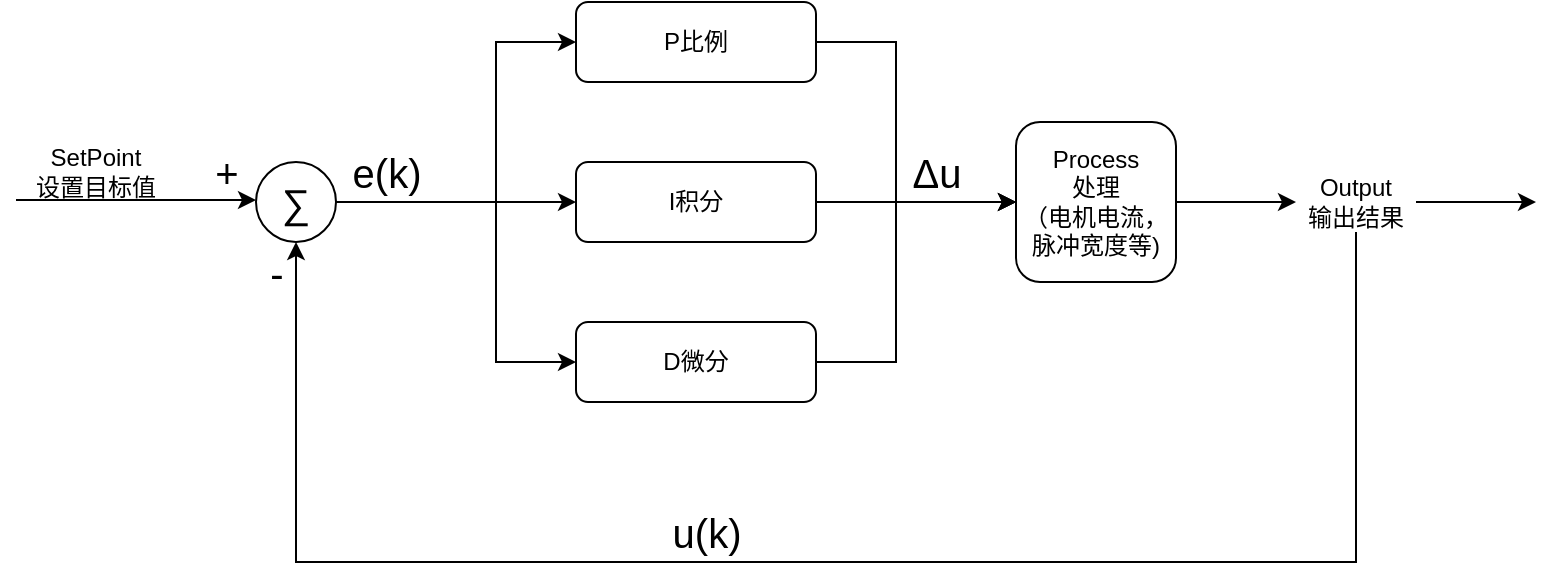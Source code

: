 <mxfile version="19.0.3" type="device"><diagram id="E6nO3hxlBEIfJHdvN4Zm" name="第 1 页"><mxGraphModel dx="1038" dy="641" grid="1" gridSize="10" guides="1" tooltips="1" connect="1" arrows="1" fold="1" page="1" pageScale="1" pageWidth="1169" pageHeight="1654" math="0" shadow="0"><root><mxCell id="0"/><mxCell id="1" parent="0"/><mxCell id="3fxQODZsa3gPGQSK2Wqk-32" style="edgeStyle=orthogonalEdgeStyle;rounded=0;orthogonalLoop=1;jettySize=auto;html=1;entryX=0;entryY=0.5;entryDx=0;entryDy=0;fontSize=20;" parent="1" source="3fxQODZsa3gPGQSK2Wqk-1" target="3fxQODZsa3gPGQSK2Wqk-22" edge="1"><mxGeometry relative="1" as="geometry"><Array as="points"><mxPoint x="600" y="220"/><mxPoint x="600" y="300"/></Array></mxGeometry></mxCell><mxCell id="3fxQODZsa3gPGQSK2Wqk-1" value="P比例" style="rounded=1;whiteSpace=wrap;html=1;" parent="1" vertex="1"><mxGeometry x="440" y="200" width="120" height="40" as="geometry"/></mxCell><mxCell id="3fxQODZsa3gPGQSK2Wqk-33" style="edgeStyle=orthogonalEdgeStyle;rounded=0;orthogonalLoop=1;jettySize=auto;html=1;entryX=0;entryY=0.5;entryDx=0;entryDy=0;fontSize=20;" parent="1" source="3fxQODZsa3gPGQSK2Wqk-2" target="3fxQODZsa3gPGQSK2Wqk-22" edge="1"><mxGeometry relative="1" as="geometry"><Array as="points"><mxPoint x="600" y="380"/><mxPoint x="600" y="300"/></Array></mxGeometry></mxCell><mxCell id="3fxQODZsa3gPGQSK2Wqk-2" value="D微分" style="rounded=1;whiteSpace=wrap;html=1;" parent="1" vertex="1"><mxGeometry x="440" y="360" width="120" height="40" as="geometry"/></mxCell><mxCell id="3fxQODZsa3gPGQSK2Wqk-34" style="edgeStyle=orthogonalEdgeStyle;rounded=0;orthogonalLoop=1;jettySize=auto;html=1;entryX=0;entryY=0.5;entryDx=0;entryDy=0;fontSize=20;" parent="1" source="3fxQODZsa3gPGQSK2Wqk-3" target="3fxQODZsa3gPGQSK2Wqk-22" edge="1"><mxGeometry relative="1" as="geometry"/></mxCell><mxCell id="3fxQODZsa3gPGQSK2Wqk-3" value="I积分" style="rounded=1;whiteSpace=wrap;html=1;" parent="1" vertex="1"><mxGeometry x="440" y="280" width="120" height="40" as="geometry"/></mxCell><mxCell id="3fxQODZsa3gPGQSK2Wqk-4" value="" style="endArrow=classic;html=1;rounded=0;" parent="1" edge="1"><mxGeometry width="50" height="50" relative="1" as="geometry"><mxPoint x="160" y="299" as="sourcePoint"/><mxPoint x="280" y="299" as="targetPoint"/></mxGeometry></mxCell><mxCell id="3fxQODZsa3gPGQSK2Wqk-8" style="edgeStyle=orthogonalEdgeStyle;rounded=0;orthogonalLoop=1;jettySize=auto;html=1;entryX=0;entryY=0.5;entryDx=0;entryDy=0;" parent="1" source="3fxQODZsa3gPGQSK2Wqk-7" target="3fxQODZsa3gPGQSK2Wqk-3" edge="1"><mxGeometry relative="1" as="geometry"/></mxCell><mxCell id="3fxQODZsa3gPGQSK2Wqk-9" style="edgeStyle=orthogonalEdgeStyle;rounded=0;orthogonalLoop=1;jettySize=auto;html=1;entryX=0;entryY=0.5;entryDx=0;entryDy=0;" parent="1" source="3fxQODZsa3gPGQSK2Wqk-7" target="3fxQODZsa3gPGQSK2Wqk-1" edge="1"><mxGeometry relative="1" as="geometry"><Array as="points"><mxPoint x="400" y="300"/><mxPoint x="400" y="220"/></Array></mxGeometry></mxCell><mxCell id="3fxQODZsa3gPGQSK2Wqk-10" style="edgeStyle=orthogonalEdgeStyle;rounded=0;orthogonalLoop=1;jettySize=auto;html=1;entryX=0;entryY=0.5;entryDx=0;entryDy=0;" parent="1" source="3fxQODZsa3gPGQSK2Wqk-7" target="3fxQODZsa3gPGQSK2Wqk-2" edge="1"><mxGeometry relative="1" as="geometry"><Array as="points"><mxPoint x="400" y="300"/><mxPoint x="400" y="380"/></Array></mxGeometry></mxCell><mxCell id="3fxQODZsa3gPGQSK2Wqk-7" value="&lt;font style=&quot;font-size: 20px;&quot;&gt;∑&lt;/font&gt;" style="ellipse;whiteSpace=wrap;html=1;aspect=fixed;" parent="1" vertex="1"><mxGeometry x="280" y="280" width="40" height="40" as="geometry"/></mxCell><mxCell id="3fxQODZsa3gPGQSK2Wqk-12" value="SetPoint&lt;br&gt;设置目标值" style="text;html=1;strokeColor=none;fillColor=none;align=center;verticalAlign=middle;whiteSpace=wrap;rounded=0;" parent="1" vertex="1"><mxGeometry x="160" y="270" width="80" height="30" as="geometry"/></mxCell><mxCell id="3fxQODZsa3gPGQSK2Wqk-20" style="edgeStyle=orthogonalEdgeStyle;rounded=0;orthogonalLoop=1;jettySize=auto;html=1;" parent="1" edge="1"><mxGeometry relative="1" as="geometry"><mxPoint x="800" y="300" as="targetPoint"/><mxPoint x="720" y="300" as="sourcePoint"/></mxGeometry></mxCell><mxCell id="3fxQODZsa3gPGQSK2Wqk-23" style="edgeStyle=orthogonalEdgeStyle;rounded=0;orthogonalLoop=1;jettySize=auto;html=1;entryX=0.5;entryY=1;entryDx=0;entryDy=0;" parent="1" source="3fxQODZsa3gPGQSK2Wqk-21" target="3fxQODZsa3gPGQSK2Wqk-7" edge="1"><mxGeometry relative="1" as="geometry"><mxPoint x="650" y="620" as="targetPoint"/><Array as="points"><mxPoint x="830" y="480"/><mxPoint x="300" y="480"/></Array></mxGeometry></mxCell><mxCell id="3fxQODZsa3gPGQSK2Wqk-36" style="edgeStyle=orthogonalEdgeStyle;rounded=0;orthogonalLoop=1;jettySize=auto;html=1;fontSize=20;" parent="1" source="3fxQODZsa3gPGQSK2Wqk-21" edge="1"><mxGeometry relative="1" as="geometry"><mxPoint x="920" y="300" as="targetPoint"/></mxGeometry></mxCell><mxCell id="3fxQODZsa3gPGQSK2Wqk-21" value="Output&lt;br&gt;输出结果" style="text;html=1;strokeColor=none;fillColor=none;align=center;verticalAlign=middle;whiteSpace=wrap;rounded=0;" parent="1" vertex="1"><mxGeometry x="800" y="285" width="60" height="30" as="geometry"/></mxCell><mxCell id="3fxQODZsa3gPGQSK2Wqk-22" value="&lt;span class=&quot;content-right_8Zs40&quot;&gt;Process&lt;br&gt;处理&lt;br&gt;（电机电流，脉冲宽度等)&lt;br&gt;&lt;/span&gt;" style="rounded=1;whiteSpace=wrap;html=1;" parent="1" vertex="1"><mxGeometry x="660" y="260" width="80" height="80" as="geometry"/></mxCell><mxCell id="3fxQODZsa3gPGQSK2Wqk-25" value="+" style="text;html=1;align=center;verticalAlign=middle;resizable=0;points=[];autosize=1;strokeColor=none;fillColor=none;fontSize=20;" parent="1" vertex="1"><mxGeometry x="250" y="270" width="30" height="30" as="geometry"/></mxCell><mxCell id="3fxQODZsa3gPGQSK2Wqk-26" value="-" style="text;html=1;align=center;verticalAlign=middle;resizable=0;points=[];autosize=1;strokeColor=none;fillColor=none;fontSize=20;" parent="1" vertex="1"><mxGeometry x="280" y="320" width="20" height="30" as="geometry"/></mxCell><mxCell id="3fxQODZsa3gPGQSK2Wqk-27" value="e(k)" style="text;html=1;align=center;verticalAlign=middle;resizable=0;points=[];autosize=1;strokeColor=none;fillColor=none;fontSize=20;" parent="1" vertex="1"><mxGeometry x="320" y="270" width="50" height="30" as="geometry"/></mxCell><mxCell id="3fxQODZsa3gPGQSK2Wqk-28" value="u(k)" style="text;html=1;align=center;verticalAlign=middle;resizable=0;points=[];autosize=1;strokeColor=none;fillColor=none;fontSize=20;" parent="1" vertex="1"><mxGeometry x="480" y="450" width="50" height="30" as="geometry"/></mxCell><mxCell id="3fxQODZsa3gPGQSK2Wqk-29" value="Δu" style="text;html=1;align=center;verticalAlign=middle;resizable=0;points=[];autosize=1;strokeColor=none;fillColor=none;fontSize=20;" parent="1" vertex="1"><mxGeometry x="600" y="270" width="40" height="30" as="geometry"/></mxCell></root></mxGraphModel></diagram></mxfile>
